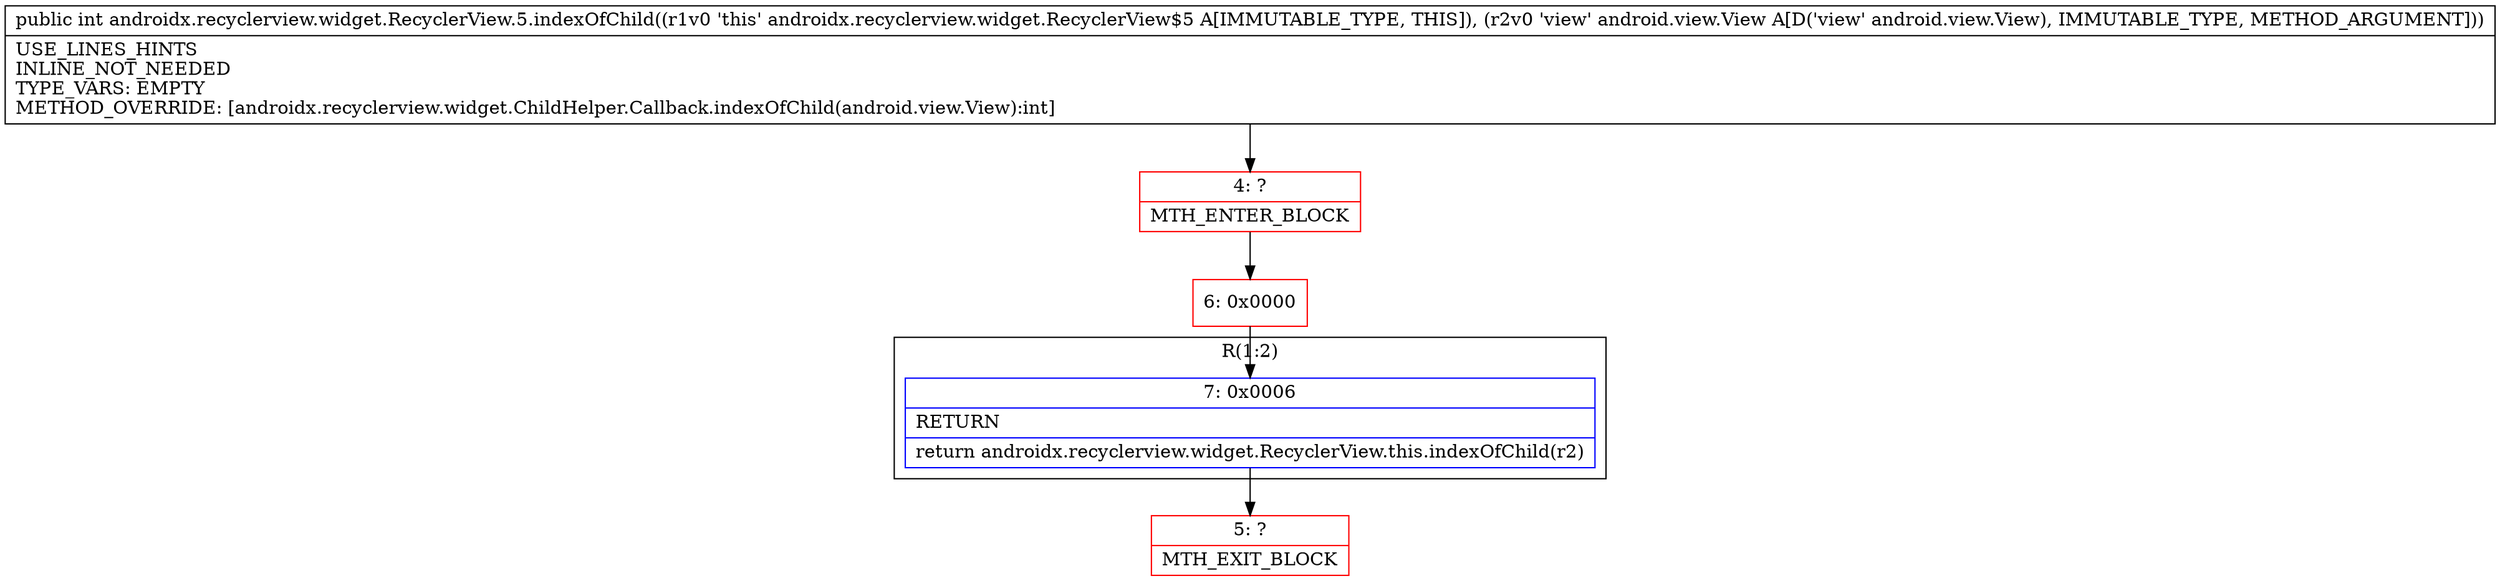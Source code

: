 digraph "CFG forandroidx.recyclerview.widget.RecyclerView.5.indexOfChild(Landroid\/view\/View;)I" {
subgraph cluster_Region_188115545 {
label = "R(1:2)";
node [shape=record,color=blue];
Node_7 [shape=record,label="{7\:\ 0x0006|RETURN\l|return androidx.recyclerview.widget.RecyclerView.this.indexOfChild(r2)\l}"];
}
Node_4 [shape=record,color=red,label="{4\:\ ?|MTH_ENTER_BLOCK\l}"];
Node_6 [shape=record,color=red,label="{6\:\ 0x0000}"];
Node_5 [shape=record,color=red,label="{5\:\ ?|MTH_EXIT_BLOCK\l}"];
MethodNode[shape=record,label="{public int androidx.recyclerview.widget.RecyclerView.5.indexOfChild((r1v0 'this' androidx.recyclerview.widget.RecyclerView$5 A[IMMUTABLE_TYPE, THIS]), (r2v0 'view' android.view.View A[D('view' android.view.View), IMMUTABLE_TYPE, METHOD_ARGUMENT]))  | USE_LINES_HINTS\lINLINE_NOT_NEEDED\lTYPE_VARS: EMPTY\lMETHOD_OVERRIDE: [androidx.recyclerview.widget.ChildHelper.Callback.indexOfChild(android.view.View):int]\l}"];
MethodNode -> Node_4;Node_7 -> Node_5;
Node_4 -> Node_6;
Node_6 -> Node_7;
}


